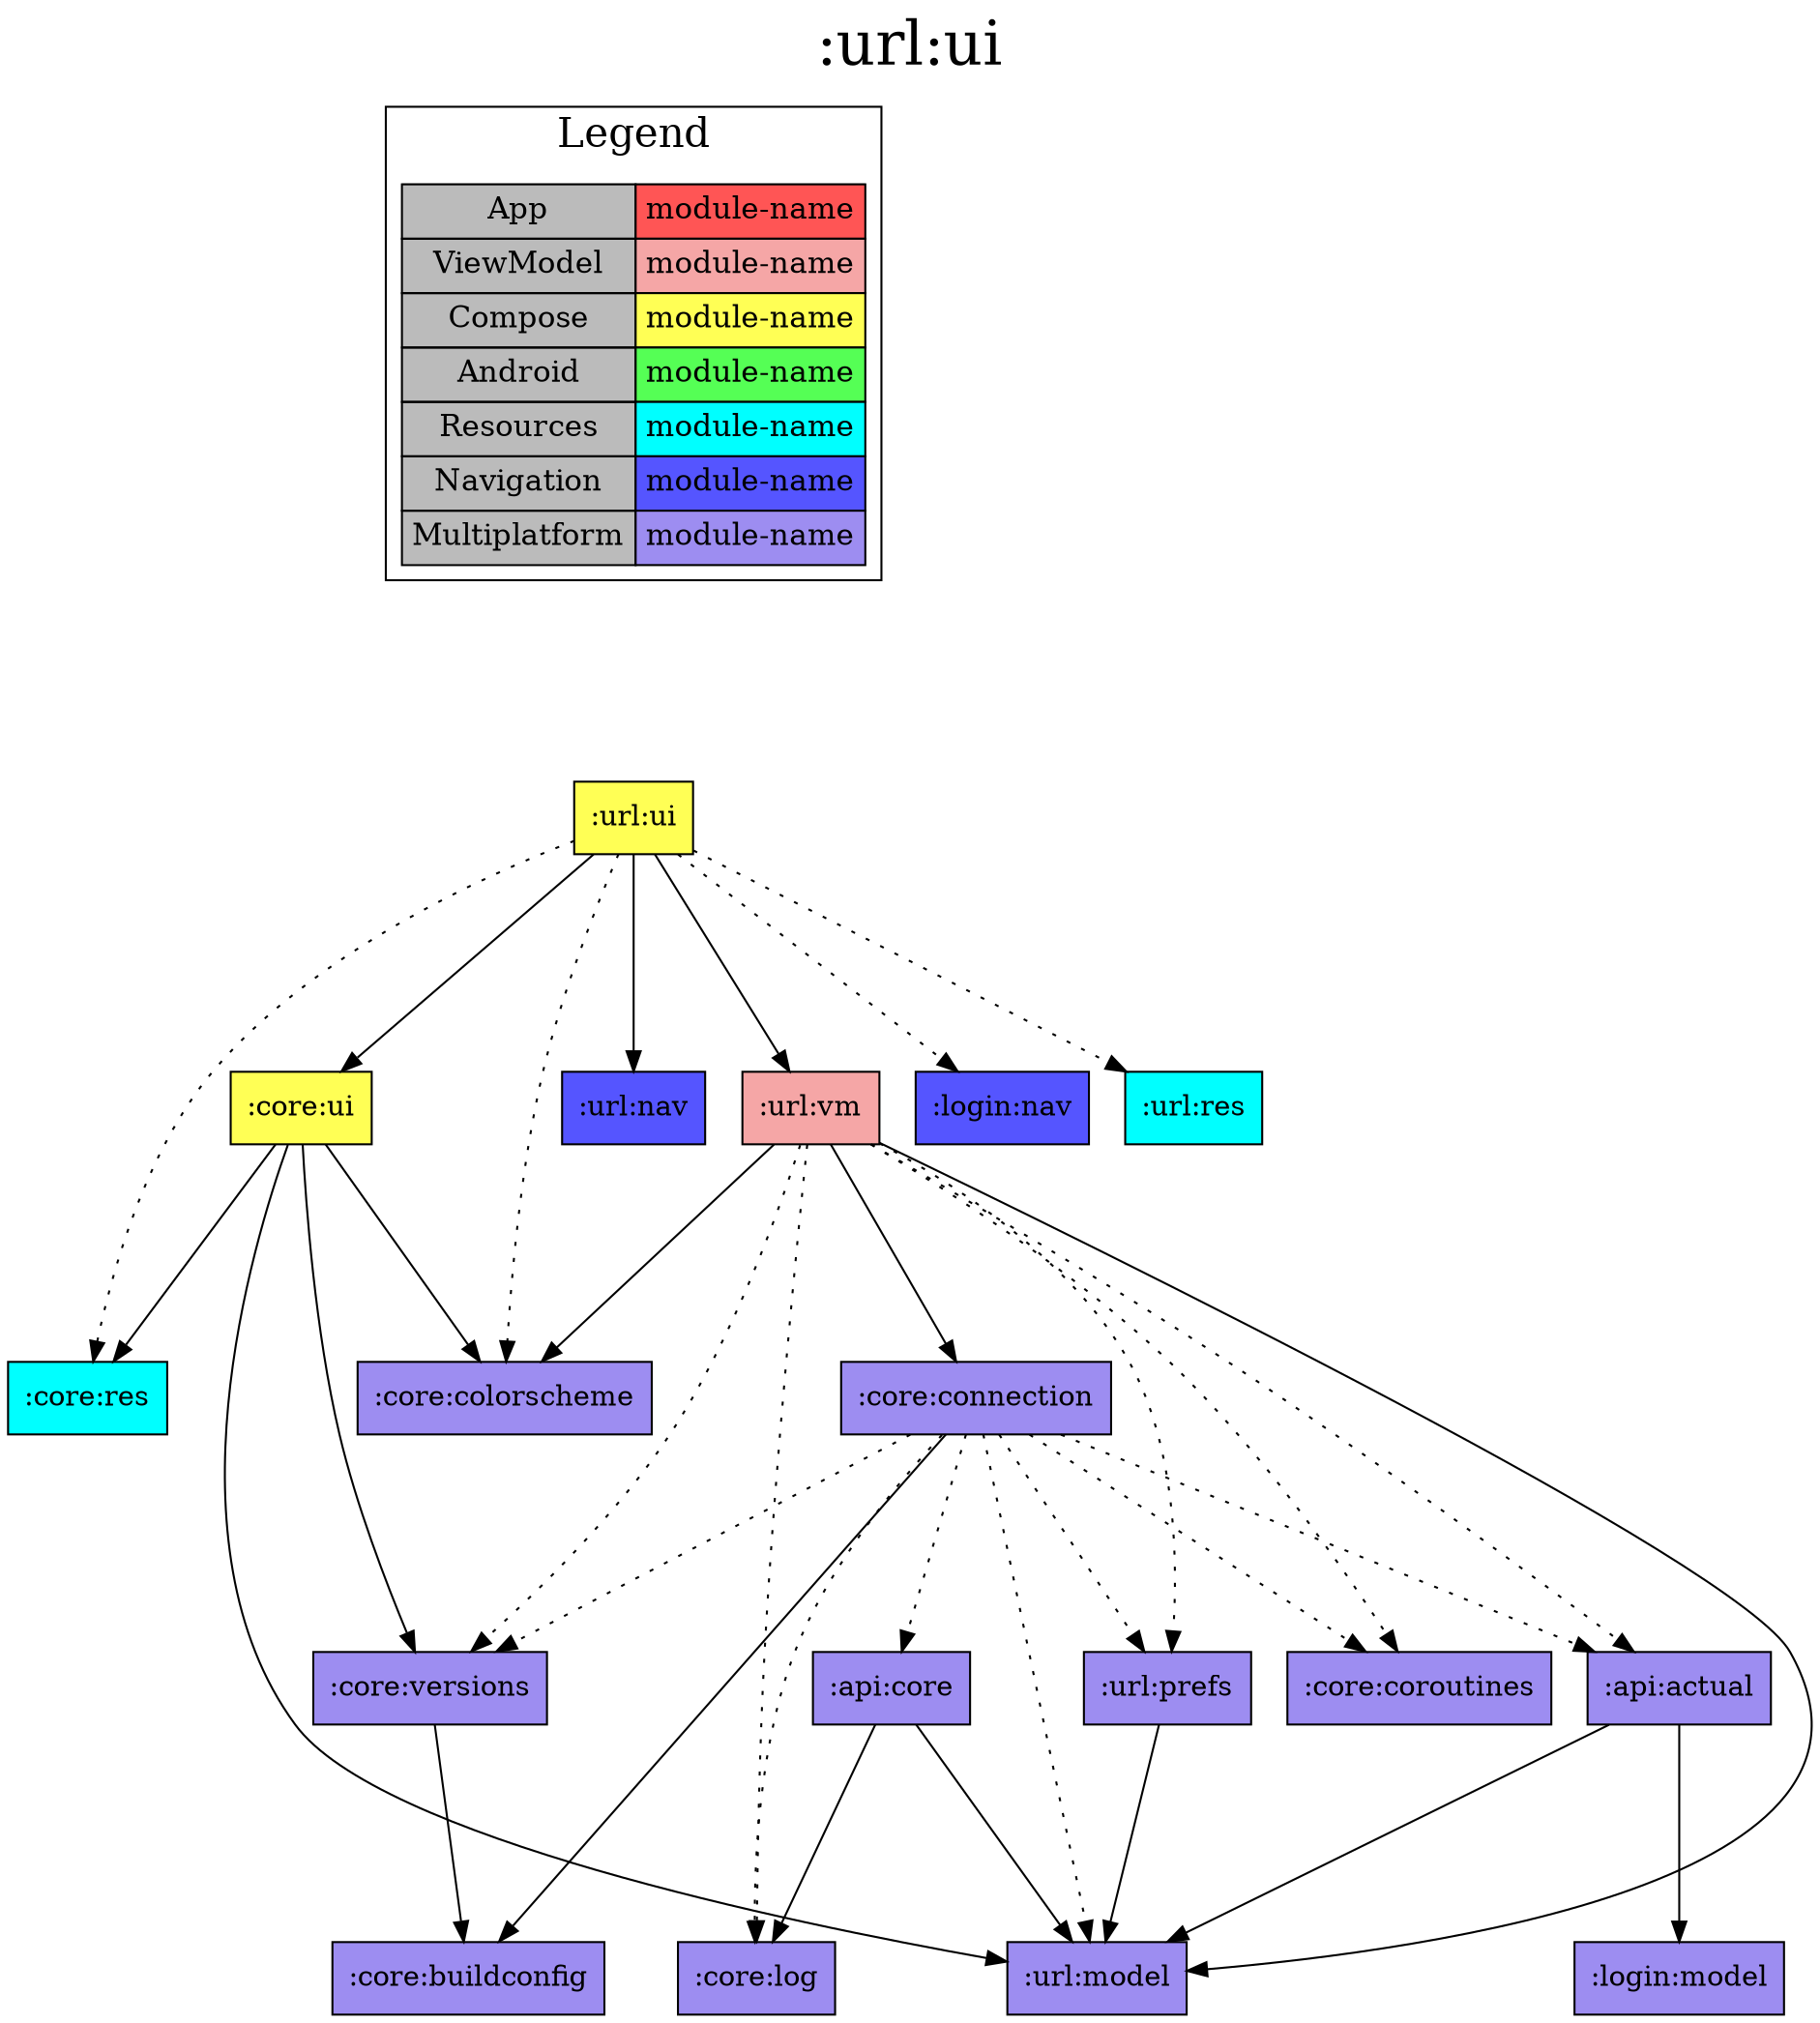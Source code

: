 digraph {
edge ["dir"="forward"]
graph ["dpi"="100","label"=":url:ui","labelloc"="t","fontsize"="30","ranksep"="1.5","rankdir"="TB"]
node ["style"="filled"]
":url:ui" ["fillcolor"="#FFFF55","shape"="box"]
":core:ui" ["fillcolor"="#FFFF55","shape"="box"]
":core:colorscheme" ["fillcolor"="#9D8DF1","shape"="box"]
":core:res" ["fillcolor"="#00FFFF","shape"="box"]
":core:versions" ["fillcolor"="#9D8DF1","shape"="box"]
":core:buildconfig" ["fillcolor"="#9D8DF1","shape"="box"]
":url:model" ["fillcolor"="#9D8DF1","shape"="box"]
":url:nav" ["fillcolor"="#5555FF","shape"="box"]
":url:vm" ["fillcolor"="#F5A6A6","shape"="box"]
":core:connection" ["fillcolor"="#9D8DF1","shape"="box"]
":api:actual" ["fillcolor"="#9D8DF1","shape"="box"]
":login:model" ["fillcolor"="#9D8DF1","shape"="box"]
":api:core" ["fillcolor"="#9D8DF1","shape"="box"]
":core:log" ["fillcolor"="#9D8DF1","shape"="box"]
":core:coroutines" ["fillcolor"="#9D8DF1","shape"="box"]
":url:prefs" ["fillcolor"="#9D8DF1","shape"="box"]
":login:nav" ["fillcolor"="#5555FF","shape"="box"]
":url:res" ["fillcolor"="#00FFFF","shape"="box"]
{
edge ["dir"="none"]
graph ["rank"="same"]
}
":url:ui" -> ":core:ui"
":url:ui" -> ":url:nav"
":url:ui" -> ":url:vm"
":url:ui" -> ":core:colorscheme" ["style"="dotted"]
":url:ui" -> ":core:res" ["style"="dotted"]
":url:ui" -> ":login:nav" ["style"="dotted"]
":url:ui" -> ":url:res" ["style"="dotted"]
":core:ui" -> ":core:colorscheme"
":core:ui" -> ":core:res"
":core:ui" -> ":core:versions"
":core:ui" -> ":url:model"
":core:versions" -> ":core:buildconfig"
":url:vm" -> ":core:colorscheme"
":url:vm" -> ":core:connection"
":url:vm" -> ":url:model"
":url:vm" -> ":api:actual" ["style"="dotted"]
":url:vm" -> ":core:coroutines" ["style"="dotted"]
":url:vm" -> ":core:log" ["style"="dotted"]
":url:vm" -> ":core:versions" ["style"="dotted"]
":url:vm" -> ":url:prefs" ["style"="dotted"]
":core:connection" -> ":core:buildconfig"
":core:connection" -> ":api:actual" ["style"="dotted"]
":core:connection" -> ":api:core" ["style"="dotted"]
":core:connection" -> ":core:coroutines" ["style"="dotted"]
":core:connection" -> ":core:log" ["style"="dotted"]
":core:connection" -> ":core:versions" ["style"="dotted"]
":core:connection" -> ":url:model" ["style"="dotted"]
":core:connection" -> ":url:prefs" ["style"="dotted"]
":api:actual" -> ":login:model"
":api:actual" -> ":url:model"
":api:core" -> ":core:log"
":api:core" -> ":url:model"
":url:prefs" -> ":url:model"
subgraph "cluster_legend" {
edge ["dir"="none"]
graph ["label"="Legend","fontsize"="20"]
"Legend" ["style"="filled","fillcolor"="#bbbbbb","shape"="none","margin"="0","fontsize"="15","label"=<
<TABLE BORDER="0" CELLBORDER="1" CELLSPACING="0" CELLPADDING="4">
<TR><TD>App</TD><TD BGCOLOR="#FF5555">module-name</TD></TR>
<TR><TD>ViewModel</TD><TD BGCOLOR="#F5A6A6">module-name</TD></TR>
<TR><TD>Compose</TD><TD BGCOLOR="#FFFF55">module-name</TD></TR>
<TR><TD>Android</TD><TD BGCOLOR="#55FF55">module-name</TD></TR>
<TR><TD>Resources</TD><TD BGCOLOR="#00FFFF">module-name</TD></TR>
<TR><TD>Navigation</TD><TD BGCOLOR="#5555FF">module-name</TD></TR>
<TR><TD>Multiplatform</TD><TD BGCOLOR="#9D8DF1">module-name</TD></TR>
</TABLE>
>]
} -> ":url:ui" ["style"="invis"]
}